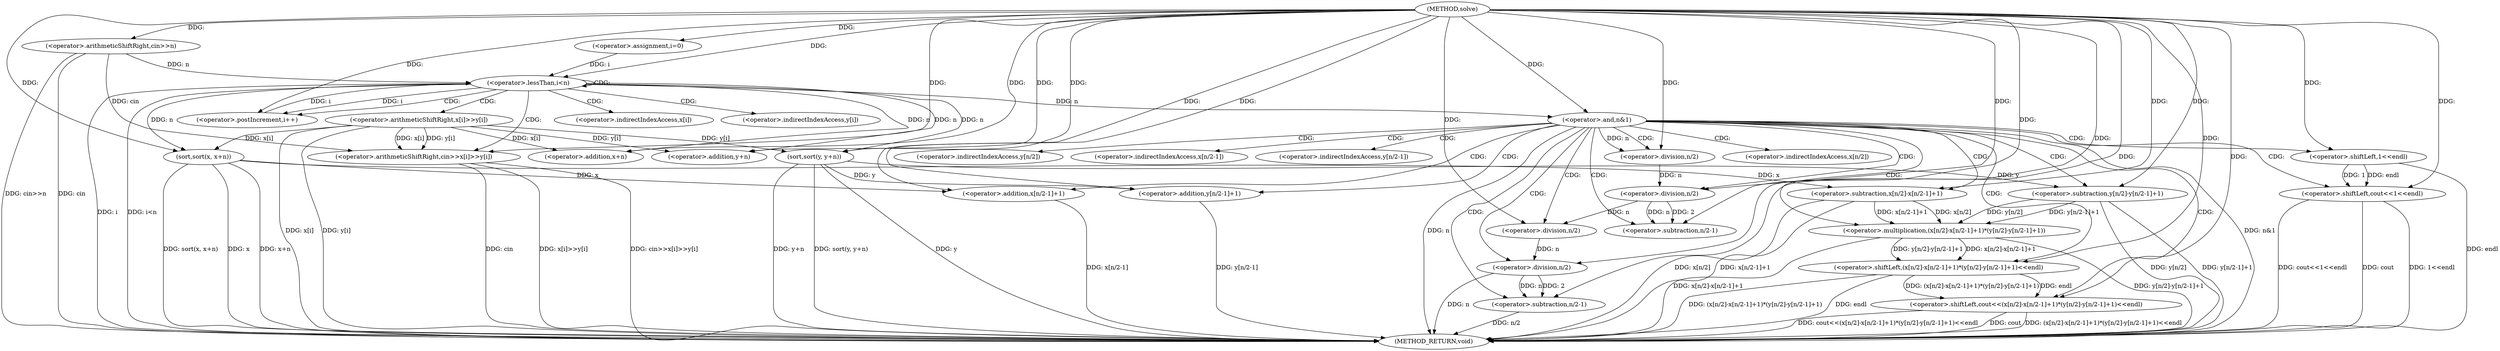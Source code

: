 digraph "solve" {  
"1000108" [label = "(METHOD,solve)" ]
"1000193" [label = "(METHOD_RETURN,void)" ]
"1000111" [label = "(<operator>.arithmeticShiftRight,cin>>n)" ]
"1000136" [label = "(sort,sort(x, x+n))" ]
"1000141" [label = "(sort,sort(y, y+n))" ]
"1000118" [label = "(<operator>.assignment,i=0)" ]
"1000121" [label = "(<operator>.lessThan,i<n)" ]
"1000124" [label = "(<operator>.postIncrement,i++)" ]
"1000147" [label = "(<operator>.and,n&1)" ]
"1000127" [label = "(<operator>.arithmeticShiftRight,cin>>x[i]>>y[i])" ]
"1000138" [label = "(<operator>.addition,x+n)" ]
"1000143" [label = "(<operator>.addition,y+n)" ]
"1000151" [label = "(<operator>.shiftLeft,cout<<1<<endl)" ]
"1000158" [label = "(<operator>.shiftLeft,cout<<(x[n/2]-x[n/2-1]+1)*(y[n/2]-y[n/2-1]+1)<<endl)" ]
"1000129" [label = "(<operator>.arithmeticShiftRight,x[i]>>y[i])" ]
"1000153" [label = "(<operator>.shiftLeft,1<<endl)" ]
"1000160" [label = "(<operator>.shiftLeft,(x[n/2]-x[n/2-1]+1)*(y[n/2]-y[n/2-1]+1)<<endl)" ]
"1000161" [label = "(<operator>.multiplication,(x[n/2]-x[n/2-1]+1)*(y[n/2]-y[n/2-1]+1))" ]
"1000162" [label = "(<operator>.subtraction,x[n/2]-x[n/2-1]+1)" ]
"1000177" [label = "(<operator>.subtraction,y[n/2]-y[n/2-1]+1)" ]
"1000168" [label = "(<operator>.addition,x[n/2-1]+1)" ]
"1000183" [label = "(<operator>.addition,y[n/2-1]+1)" ]
"1000165" [label = "(<operator>.division,n/2)" ]
"1000180" [label = "(<operator>.division,n/2)" ]
"1000171" [label = "(<operator>.subtraction,n/2-1)" ]
"1000186" [label = "(<operator>.subtraction,n/2-1)" ]
"1000172" [label = "(<operator>.division,n/2)" ]
"1000187" [label = "(<operator>.division,n/2)" ]
"1000130" [label = "(<operator>.indirectIndexAccess,x[i])" ]
"1000133" [label = "(<operator>.indirectIndexAccess,y[i])" ]
"1000163" [label = "(<operator>.indirectIndexAccess,x[n/2])" ]
"1000178" [label = "(<operator>.indirectIndexAccess,y[n/2])" ]
"1000169" [label = "(<operator>.indirectIndexAccess,x[n/2-1])" ]
"1000184" [label = "(<operator>.indirectIndexAccess,y[n/2-1])" ]
  "1000111" -> "1000193"  [ label = "DDG: cin"] 
  "1000111" -> "1000193"  [ label = "DDG: cin>>n"] 
  "1000121" -> "1000193"  [ label = "DDG: i"] 
  "1000121" -> "1000193"  [ label = "DDG: i<n"] 
  "1000136" -> "1000193"  [ label = "DDG: x"] 
  "1000136" -> "1000193"  [ label = "DDG: x+n"] 
  "1000136" -> "1000193"  [ label = "DDG: sort(x, x+n)"] 
  "1000141" -> "1000193"  [ label = "DDG: y"] 
  "1000141" -> "1000193"  [ label = "DDG: y+n"] 
  "1000141" -> "1000193"  [ label = "DDG: sort(y, y+n)"] 
  "1000147" -> "1000193"  [ label = "DDG: n"] 
  "1000147" -> "1000193"  [ label = "DDG: n&1"] 
  "1000158" -> "1000193"  [ label = "DDG: cout"] 
  "1000162" -> "1000193"  [ label = "DDG: x[n/2]"] 
  "1000168" -> "1000193"  [ label = "DDG: x[n/2-1]"] 
  "1000162" -> "1000193"  [ label = "DDG: x[n/2-1]+1"] 
  "1000161" -> "1000193"  [ label = "DDG: x[n/2]-x[n/2-1]+1"] 
  "1000177" -> "1000193"  [ label = "DDG: y[n/2]"] 
  "1000187" -> "1000193"  [ label = "DDG: n"] 
  "1000186" -> "1000193"  [ label = "DDG: n/2"] 
  "1000183" -> "1000193"  [ label = "DDG: y[n/2-1]"] 
  "1000177" -> "1000193"  [ label = "DDG: y[n/2-1]+1"] 
  "1000161" -> "1000193"  [ label = "DDG: y[n/2]-y[n/2-1]+1"] 
  "1000160" -> "1000193"  [ label = "DDG: (x[n/2]-x[n/2-1]+1)*(y[n/2]-y[n/2-1]+1)"] 
  "1000160" -> "1000193"  [ label = "DDG: endl"] 
  "1000158" -> "1000193"  [ label = "DDG: (x[n/2]-x[n/2-1]+1)*(y[n/2]-y[n/2-1]+1)<<endl"] 
  "1000158" -> "1000193"  [ label = "DDG: cout<<(x[n/2]-x[n/2-1]+1)*(y[n/2]-y[n/2-1]+1)<<endl"] 
  "1000151" -> "1000193"  [ label = "DDG: cout"] 
  "1000153" -> "1000193"  [ label = "DDG: endl"] 
  "1000151" -> "1000193"  [ label = "DDG: 1<<endl"] 
  "1000151" -> "1000193"  [ label = "DDG: cout<<1<<endl"] 
  "1000127" -> "1000193"  [ label = "DDG: cin"] 
  "1000129" -> "1000193"  [ label = "DDG: x[i]"] 
  "1000129" -> "1000193"  [ label = "DDG: y[i]"] 
  "1000127" -> "1000193"  [ label = "DDG: x[i]>>y[i]"] 
  "1000127" -> "1000193"  [ label = "DDG: cin>>x[i]>>y[i]"] 
  "1000108" -> "1000111"  [ label = "DDG: "] 
  "1000108" -> "1000118"  [ label = "DDG: "] 
  "1000129" -> "1000136"  [ label = "DDG: x[i]"] 
  "1000108" -> "1000136"  [ label = "DDG: "] 
  "1000121" -> "1000136"  [ label = "DDG: n"] 
  "1000129" -> "1000141"  [ label = "DDG: y[i]"] 
  "1000108" -> "1000141"  [ label = "DDG: "] 
  "1000121" -> "1000141"  [ label = "DDG: n"] 
  "1000118" -> "1000121"  [ label = "DDG: i"] 
  "1000124" -> "1000121"  [ label = "DDG: i"] 
  "1000108" -> "1000121"  [ label = "DDG: "] 
  "1000111" -> "1000121"  [ label = "DDG: n"] 
  "1000121" -> "1000124"  [ label = "DDG: i"] 
  "1000108" -> "1000124"  [ label = "DDG: "] 
  "1000129" -> "1000138"  [ label = "DDG: x[i]"] 
  "1000108" -> "1000138"  [ label = "DDG: "] 
  "1000121" -> "1000138"  [ label = "DDG: n"] 
  "1000129" -> "1000143"  [ label = "DDG: y[i]"] 
  "1000108" -> "1000143"  [ label = "DDG: "] 
  "1000121" -> "1000143"  [ label = "DDG: n"] 
  "1000108" -> "1000147"  [ label = "DDG: "] 
  "1000121" -> "1000147"  [ label = "DDG: n"] 
  "1000111" -> "1000127"  [ label = "DDG: cin"] 
  "1000108" -> "1000127"  [ label = "DDG: "] 
  "1000129" -> "1000127"  [ label = "DDG: y[i]"] 
  "1000129" -> "1000127"  [ label = "DDG: x[i]"] 
  "1000108" -> "1000151"  [ label = "DDG: "] 
  "1000153" -> "1000151"  [ label = "DDG: endl"] 
  "1000153" -> "1000151"  [ label = "DDG: 1"] 
  "1000108" -> "1000153"  [ label = "DDG: "] 
  "1000108" -> "1000158"  [ label = "DDG: "] 
  "1000160" -> "1000158"  [ label = "DDG: (x[n/2]-x[n/2-1]+1)*(y[n/2]-y[n/2-1]+1)"] 
  "1000160" -> "1000158"  [ label = "DDG: endl"] 
  "1000161" -> "1000160"  [ label = "DDG: x[n/2]-x[n/2-1]+1"] 
  "1000161" -> "1000160"  [ label = "DDG: y[n/2]-y[n/2-1]+1"] 
  "1000108" -> "1000160"  [ label = "DDG: "] 
  "1000162" -> "1000161"  [ label = "DDG: x[n/2]"] 
  "1000162" -> "1000161"  [ label = "DDG: x[n/2-1]+1"] 
  "1000177" -> "1000161"  [ label = "DDG: y[n/2-1]+1"] 
  "1000177" -> "1000161"  [ label = "DDG: y[n/2]"] 
  "1000136" -> "1000162"  [ label = "DDG: x"] 
  "1000108" -> "1000162"  [ label = "DDG: "] 
  "1000141" -> "1000177"  [ label = "DDG: y"] 
  "1000108" -> "1000177"  [ label = "DDG: "] 
  "1000136" -> "1000168"  [ label = "DDG: x"] 
  "1000108" -> "1000168"  [ label = "DDG: "] 
  "1000141" -> "1000183"  [ label = "DDG: y"] 
  "1000108" -> "1000183"  [ label = "DDG: "] 
  "1000147" -> "1000165"  [ label = "DDG: n"] 
  "1000108" -> "1000165"  [ label = "DDG: "] 
  "1000172" -> "1000180"  [ label = "DDG: n"] 
  "1000108" -> "1000180"  [ label = "DDG: "] 
  "1000172" -> "1000171"  [ label = "DDG: 2"] 
  "1000172" -> "1000171"  [ label = "DDG: n"] 
  "1000108" -> "1000171"  [ label = "DDG: "] 
  "1000187" -> "1000186"  [ label = "DDG: n"] 
  "1000187" -> "1000186"  [ label = "DDG: 2"] 
  "1000108" -> "1000186"  [ label = "DDG: "] 
  "1000165" -> "1000172"  [ label = "DDG: n"] 
  "1000108" -> "1000172"  [ label = "DDG: "] 
  "1000180" -> "1000187"  [ label = "DDG: n"] 
  "1000108" -> "1000187"  [ label = "DDG: "] 
  "1000121" -> "1000127"  [ label = "CDG: "] 
  "1000121" -> "1000133"  [ label = "CDG: "] 
  "1000121" -> "1000121"  [ label = "CDG: "] 
  "1000121" -> "1000129"  [ label = "CDG: "] 
  "1000121" -> "1000124"  [ label = "CDG: "] 
  "1000121" -> "1000130"  [ label = "CDG: "] 
  "1000147" -> "1000153"  [ label = "CDG: "] 
  "1000147" -> "1000161"  [ label = "CDG: "] 
  "1000147" -> "1000186"  [ label = "CDG: "] 
  "1000147" -> "1000180"  [ label = "CDG: "] 
  "1000147" -> "1000183"  [ label = "CDG: "] 
  "1000147" -> "1000165"  [ label = "CDG: "] 
  "1000147" -> "1000172"  [ label = "CDG: "] 
  "1000147" -> "1000169"  [ label = "CDG: "] 
  "1000147" -> "1000163"  [ label = "CDG: "] 
  "1000147" -> "1000168"  [ label = "CDG: "] 
  "1000147" -> "1000178"  [ label = "CDG: "] 
  "1000147" -> "1000158"  [ label = "CDG: "] 
  "1000147" -> "1000151"  [ label = "CDG: "] 
  "1000147" -> "1000160"  [ label = "CDG: "] 
  "1000147" -> "1000171"  [ label = "CDG: "] 
  "1000147" -> "1000184"  [ label = "CDG: "] 
  "1000147" -> "1000177"  [ label = "CDG: "] 
  "1000147" -> "1000162"  [ label = "CDG: "] 
  "1000147" -> "1000187"  [ label = "CDG: "] 
}
